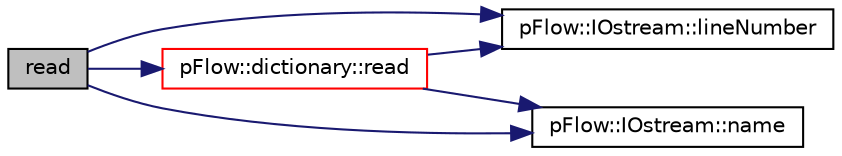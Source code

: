 digraph "read"
{
 // LATEX_PDF_SIZE
  edge [fontname="Helvetica",fontsize="10",labelfontname="Helvetica",labelfontsize="10"];
  node [fontname="Helvetica",fontsize="10",shape=record];
  rankdir="LR";
  Node1 [label="read",height=0.2,width=0.4,color="black", fillcolor="grey75", style="filled", fontcolor="black",tooltip="Read from input stream is."];
  Node1 -> Node2 [color="midnightblue",fontsize="10",style="solid",fontname="Helvetica"];
  Node2 [label="pFlow::IOstream::lineNumber",height=0.2,width=0.4,color="black", fillcolor="white", style="filled",URL="$classpFlow_1_1IOstream.html#a607efe5fb94edbe4cfa890c4907e76c3",tooltip="Const access to the current stream line number."];
  Node1 -> Node3 [color="midnightblue",fontsize="10",style="solid",fontname="Helvetica"];
  Node3 [label="pFlow::IOstream::name",height=0.2,width=0.4,color="black", fillcolor="white", style="filled",URL="$classpFlow_1_1IOstream.html#ac9b54653d0ec63ee05f64a185437b335",tooltip="Return the name of the stream."];
  Node1 -> Node4 [color="midnightblue",fontsize="10",style="solid",fontname="Helvetica"];
  Node4 [label="pFlow::dictionary::read",height=0.2,width=0.4,color="red", fillcolor="white", style="filled",URL="$classpFlow_1_1dictionary.html#a8148f2b6c694e069c67183105cf17ce4",tooltip="read from stream"];
  Node4 -> Node2 [color="midnightblue",fontsize="10",style="solid",fontname="Helvetica"];
  Node4 -> Node3 [color="midnightblue",fontsize="10",style="solid",fontname="Helvetica"];
}
